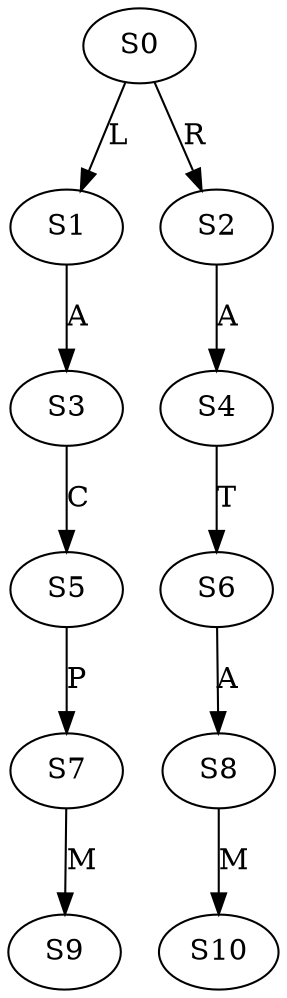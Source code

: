 strict digraph  {
	S0 -> S1 [ label = L ];
	S0 -> S2 [ label = R ];
	S1 -> S3 [ label = A ];
	S2 -> S4 [ label = A ];
	S3 -> S5 [ label = C ];
	S4 -> S6 [ label = T ];
	S5 -> S7 [ label = P ];
	S6 -> S8 [ label = A ];
	S7 -> S9 [ label = M ];
	S8 -> S10 [ label = M ];
}
